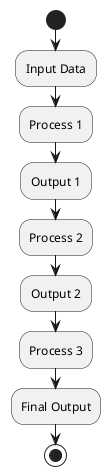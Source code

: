 @startuml
start
:Input Data;
:Process 1;
:Output 1;
:Process 2;
:Output 2;
:Process 3;
:Final Output;
stop
@enduml

